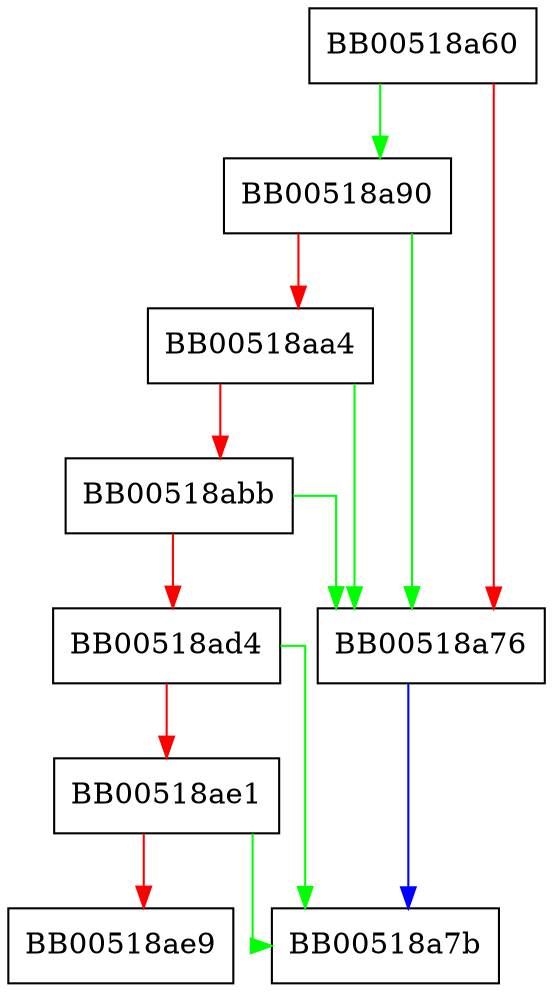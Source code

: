 digraph ASN1_UTCTIME_cmp_time_t {
  node [shape="box"];
  graph [splines=ortho];
  BB00518a60 -> BB00518a90 [color="green"];
  BB00518a60 -> BB00518a76 [color="red"];
  BB00518a76 -> BB00518a7b [color="blue"];
  BB00518a90 -> BB00518a76 [color="green"];
  BB00518a90 -> BB00518aa4 [color="red"];
  BB00518aa4 -> BB00518a76 [color="green"];
  BB00518aa4 -> BB00518abb [color="red"];
  BB00518abb -> BB00518a76 [color="green"];
  BB00518abb -> BB00518ad4 [color="red"];
  BB00518ad4 -> BB00518a7b [color="green"];
  BB00518ad4 -> BB00518ae1 [color="red"];
  BB00518ae1 -> BB00518a7b [color="green"];
  BB00518ae1 -> BB00518ae9 [color="red"];
}